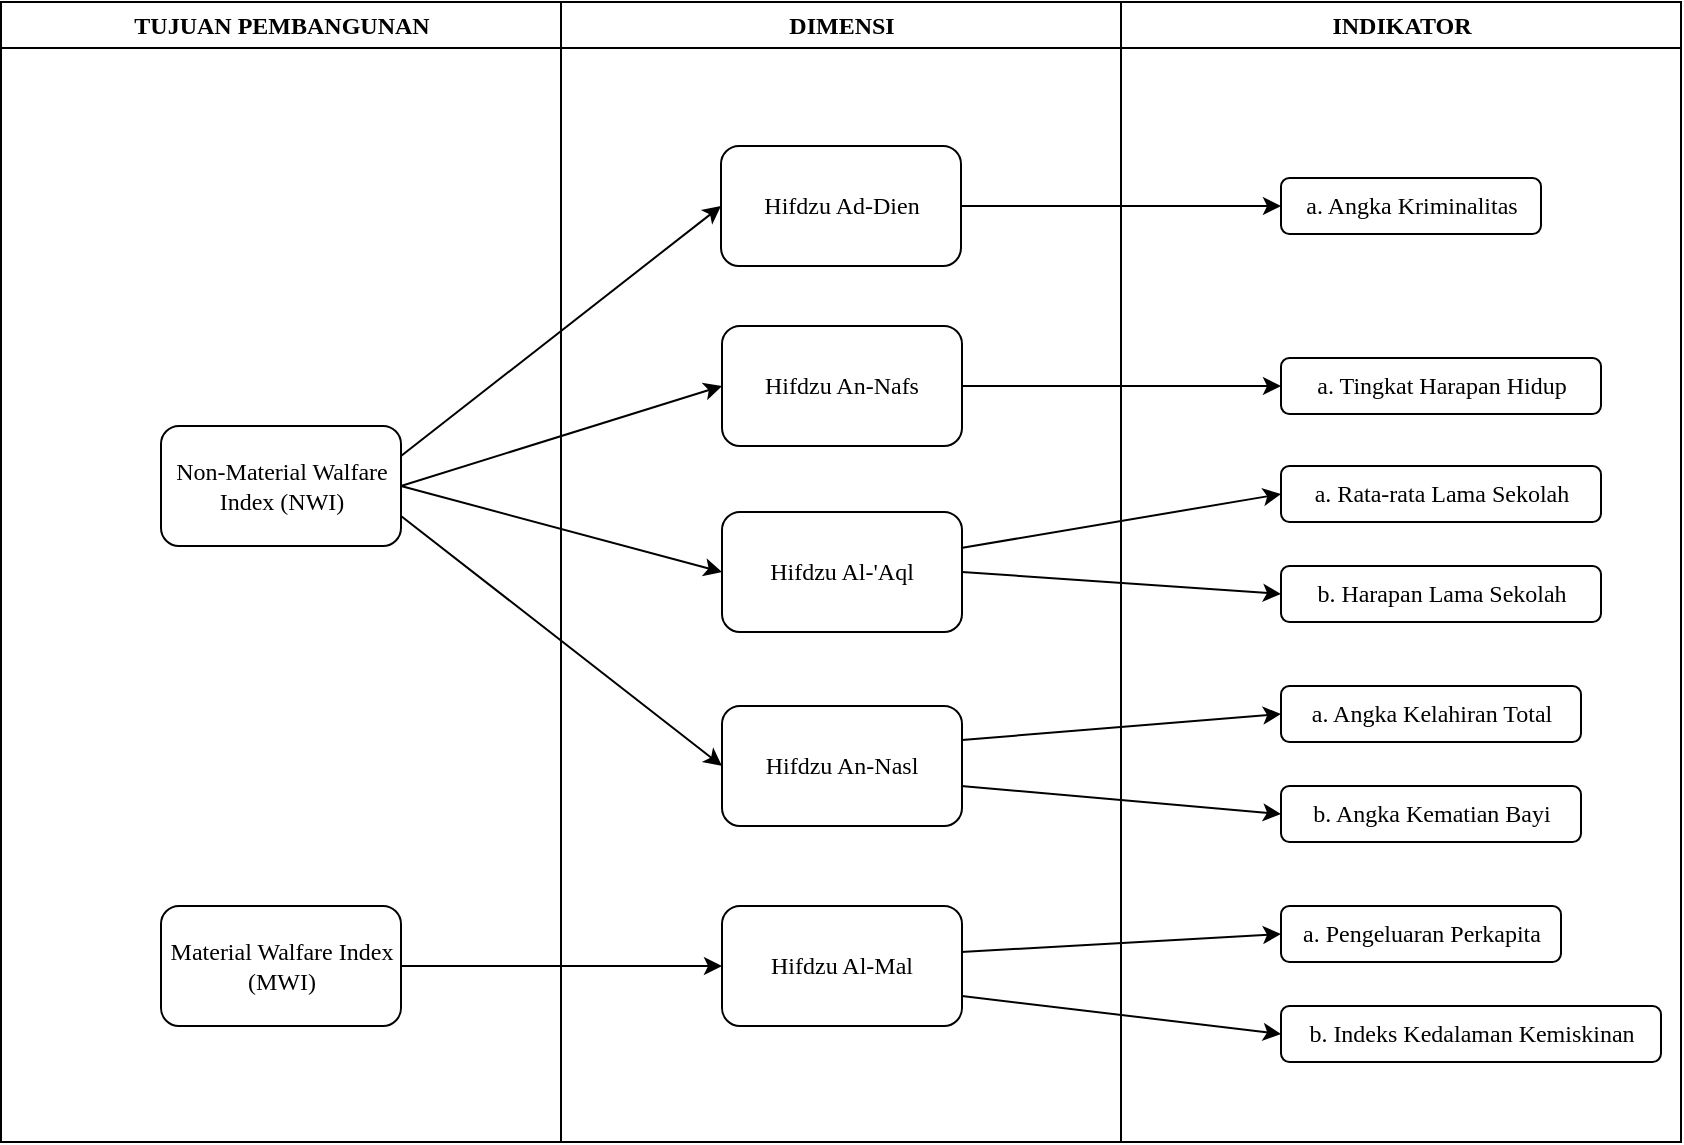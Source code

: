 <mxfile version="22.0.8" type="github">
  <diagram name="Page-1" id="e7e014a7-5840-1c2e-5031-d8a46d1fe8dd">
    <mxGraphModel dx="984" dy="717" grid="1" gridSize="10" guides="1" tooltips="1" connect="1" arrows="1" fold="1" page="1" pageScale="1" pageWidth="1169" pageHeight="826" background="none" math="0" shadow="0">
      <root>
        <mxCell id="0" />
        <mxCell id="1" parent="0" />
        <mxCell id="2" value="TUJUAN PEMBANGUNAN" style="swimlane;whiteSpace=wrap;fontFamily=Times New Roman;" parent="1" vertex="1">
          <mxGeometry x="164.5" y="128" width="280" height="570" as="geometry" />
        </mxCell>
        <mxCell id="xBmQiKA9AxGT95Z6wyaj-41" value="Non-Material Walfare Index (NWI)" style="rounded=1;whiteSpace=wrap;html=1;fontFamily=Times New Roman;" vertex="1" parent="2">
          <mxGeometry x="80" y="212" width="120" height="60" as="geometry" />
        </mxCell>
        <mxCell id="xBmQiKA9AxGT95Z6wyaj-42" value="Material Walfare Index (MWI)" style="rounded=1;whiteSpace=wrap;html=1;fontFamily=Times New Roman;" vertex="1" parent="2">
          <mxGeometry x="80" y="452" width="120" height="60" as="geometry" />
        </mxCell>
        <mxCell id="3" value="DIMENSI" style="swimlane;whiteSpace=wrap;fontFamily=Times New Roman;" parent="1" vertex="1">
          <mxGeometry x="444.5" y="128" width="280" height="570" as="geometry" />
        </mxCell>
        <mxCell id="xBmQiKA9AxGT95Z6wyaj-43" value="Hifdzu Ad-Dien" style="rounded=1;whiteSpace=wrap;html=1;fontFamily=Times New Roman;" vertex="1" parent="3">
          <mxGeometry x="80" y="72" width="120" height="60" as="geometry" />
        </mxCell>
        <mxCell id="xBmQiKA9AxGT95Z6wyaj-45" value="Hifdzu An-Nafs" style="rounded=1;whiteSpace=wrap;html=1;fontFamily=Times New Roman;" vertex="1" parent="3">
          <mxGeometry x="80.5" y="162" width="120" height="60" as="geometry" />
        </mxCell>
        <mxCell id="xBmQiKA9AxGT95Z6wyaj-46" value="Hifdzu Al-&#39;Aql" style="rounded=1;whiteSpace=wrap;html=1;fontFamily=Times New Roman;" vertex="1" parent="3">
          <mxGeometry x="80.5" y="255" width="120" height="60" as="geometry" />
        </mxCell>
        <mxCell id="xBmQiKA9AxGT95Z6wyaj-44" value="Hifdzu An-Nasl" style="rounded=1;whiteSpace=wrap;html=1;fontFamily=Times New Roman;" vertex="1" parent="3">
          <mxGeometry x="80.5" y="352" width="120" height="60" as="geometry" />
        </mxCell>
        <mxCell id="xBmQiKA9AxGT95Z6wyaj-47" value="Hifdzu Al-Mal" style="rounded=1;whiteSpace=wrap;html=1;fontFamily=Times New Roman;" vertex="1" parent="3">
          <mxGeometry x="80.5" y="452" width="120" height="60" as="geometry" />
        </mxCell>
        <mxCell id="xBmQiKA9AxGT95Z6wyaj-64" value="" style="endArrow=classic;html=1;rounded=0;exitX=1;exitY=0.25;exitDx=0;exitDy=0;entryX=0;entryY=0.5;entryDx=0;entryDy=0;fontFamily=Times New Roman;" edge="1" parent="3" target="xBmQiKA9AxGT95Z6wyaj-53">
          <mxGeometry width="50" height="50" relative="1" as="geometry">
            <mxPoint x="200" y="273" as="sourcePoint" />
            <mxPoint x="360" y="262" as="targetPoint" />
          </mxGeometry>
        </mxCell>
        <mxCell id="xBmQiKA9AxGT95Z6wyaj-67" value="" style="endArrow=classic;html=1;rounded=0;exitX=1;exitY=0.25;exitDx=0;exitDy=0;entryX=0;entryY=0.5;entryDx=0;entryDy=0;fontFamily=Times New Roman;" edge="1" parent="3" target="xBmQiKA9AxGT95Z6wyaj-55">
          <mxGeometry width="50" height="50" relative="1" as="geometry">
            <mxPoint x="200.5" y="369" as="sourcePoint" />
            <mxPoint x="360.5" y="342" as="targetPoint" />
          </mxGeometry>
        </mxCell>
        <mxCell id="xBmQiKA9AxGT95Z6wyaj-68" value="" style="endArrow=classic;html=1;rounded=0;exitX=1;exitY=0.5;exitDx=0;exitDy=0;entryX=0;entryY=0.5;entryDx=0;entryDy=0;fontFamily=Times New Roman;" edge="1" parent="3" target="xBmQiKA9AxGT95Z6wyaj-56">
          <mxGeometry width="50" height="50" relative="1" as="geometry">
            <mxPoint x="200" y="392" as="sourcePoint" />
            <mxPoint x="360" y="403" as="targetPoint" />
          </mxGeometry>
        </mxCell>
        <mxCell id="xBmQiKA9AxGT95Z6wyaj-69" value="" style="endArrow=classic;html=1;rounded=0;exitX=1;exitY=0.25;exitDx=0;exitDy=0;entryX=0;entryY=0.5;entryDx=0;entryDy=0;fontFamily=Times New Roman;" edge="1" parent="3" target="xBmQiKA9AxGT95Z6wyaj-59">
          <mxGeometry width="50" height="50" relative="1" as="geometry">
            <mxPoint x="200" y="475" as="sourcePoint" />
            <mxPoint x="359.5" y="462" as="targetPoint" />
          </mxGeometry>
        </mxCell>
        <mxCell id="4" value="INDIKATOR" style="swimlane;whiteSpace=wrap;fontFamily=Times New Roman;" parent="1" vertex="1">
          <mxGeometry x="724.5" y="128" width="280" height="570" as="geometry" />
        </mxCell>
        <mxCell id="xBmQiKA9AxGT95Z6wyaj-51" value="a. Tingkat Harapan Hidup" style="rounded=1;whiteSpace=wrap;html=1;fontFamily=Times New Roman;" vertex="1" parent="4">
          <mxGeometry x="80" y="178" width="160" height="28" as="geometry" />
        </mxCell>
        <mxCell id="xBmQiKA9AxGT95Z6wyaj-52" value="a. Angka Kriminalitas" style="rounded=1;whiteSpace=wrap;html=1;fontFamily=Times New Roman;" vertex="1" parent="4">
          <mxGeometry x="80" y="88" width="130" height="28" as="geometry" />
        </mxCell>
        <mxCell id="xBmQiKA9AxGT95Z6wyaj-53" value="a. Rata-rata Lama Sekolah" style="rounded=1;whiteSpace=wrap;html=1;fontFamily=Times New Roman;" vertex="1" parent="4">
          <mxGeometry x="80" y="232" width="160" height="28" as="geometry" />
        </mxCell>
        <mxCell id="xBmQiKA9AxGT95Z6wyaj-54" value="b. Harapan Lama Sekolah" style="rounded=1;whiteSpace=wrap;html=1;fontFamily=Times New Roman;" vertex="1" parent="4">
          <mxGeometry x="80" y="282" width="160" height="28" as="geometry" />
        </mxCell>
        <mxCell id="xBmQiKA9AxGT95Z6wyaj-55" value="a. Angka Kelahiran Total" style="rounded=1;whiteSpace=wrap;html=1;fontFamily=Times New Roman;" vertex="1" parent="4">
          <mxGeometry x="80" y="342" width="150" height="28" as="geometry" />
        </mxCell>
        <mxCell id="xBmQiKA9AxGT95Z6wyaj-56" value="b. Angka Kematian Bayi" style="rounded=1;whiteSpace=wrap;html=1;fontFamily=Times New Roman;" vertex="1" parent="4">
          <mxGeometry x="80" y="392" width="150" height="28" as="geometry" />
        </mxCell>
        <mxCell id="xBmQiKA9AxGT95Z6wyaj-57" value="b. Indeks Kedalaman Kemiskinan" style="rounded=1;whiteSpace=wrap;html=1;fontFamily=Times New Roman;" vertex="1" parent="4">
          <mxGeometry x="80" y="502" width="190" height="28" as="geometry" />
        </mxCell>
        <mxCell id="xBmQiKA9AxGT95Z6wyaj-59" value="a. Pengeluaran Perkapita" style="rounded=1;whiteSpace=wrap;html=1;fontFamily=Times New Roman;" vertex="1" parent="4">
          <mxGeometry x="80" y="452" width="140" height="28" as="geometry" />
        </mxCell>
        <mxCell id="xBmQiKA9AxGT95Z6wyaj-62" value="" style="endArrow=classic;html=1;rounded=0;exitX=1;exitY=0.5;exitDx=0;exitDy=0;entryX=0;entryY=0.5;entryDx=0;entryDy=0;fontFamily=Times New Roman;" edge="1" parent="1" source="xBmQiKA9AxGT95Z6wyaj-43" target="xBmQiKA9AxGT95Z6wyaj-52">
          <mxGeometry width="50" height="50" relative="1" as="geometry">
            <mxPoint x="655" y="215" as="sourcePoint" />
            <mxPoint x="815" y="204" as="targetPoint" />
          </mxGeometry>
        </mxCell>
        <mxCell id="xBmQiKA9AxGT95Z6wyaj-63" value="" style="endArrow=classic;html=1;rounded=0;exitX=1;exitY=0.5;exitDx=0;exitDy=0;entryX=0;entryY=0.5;entryDx=0;entryDy=0;fontFamily=Times New Roman;" edge="1" parent="1" source="xBmQiKA9AxGT95Z6wyaj-45" target="xBmQiKA9AxGT95Z6wyaj-51">
          <mxGeometry width="50" height="50" relative="1" as="geometry">
            <mxPoint x="655" y="239" as="sourcePoint" />
            <mxPoint x="815" y="264" as="targetPoint" />
          </mxGeometry>
        </mxCell>
        <mxCell id="xBmQiKA9AxGT95Z6wyaj-65" value="" style="endArrow=classic;html=1;rounded=0;exitX=1;exitY=0.5;exitDx=0;exitDy=0;entryX=0;entryY=0.5;entryDx=0;entryDy=0;fontFamily=Times New Roman;" edge="1" parent="1" source="xBmQiKA9AxGT95Z6wyaj-46" target="xBmQiKA9AxGT95Z6wyaj-54">
          <mxGeometry width="50" height="50" relative="1" as="geometry">
            <mxPoint x="655" y="330" as="sourcePoint" />
            <mxPoint x="815" y="330" as="targetPoint" />
          </mxGeometry>
        </mxCell>
        <mxCell id="xBmQiKA9AxGT95Z6wyaj-70" value="" style="endArrow=classic;html=1;rounded=0;entryX=0;entryY=0.5;entryDx=0;entryDy=0;exitX=1;exitY=0.75;exitDx=0;exitDy=0;fontFamily=Times New Roman;" edge="1" parent="1" source="xBmQiKA9AxGT95Z6wyaj-47" target="xBmQiKA9AxGT95Z6wyaj-57">
          <mxGeometry width="50" height="50" relative="1" as="geometry">
            <mxPoint x="650" y="614" as="sourcePoint" />
            <mxPoint x="814.5" y="584" as="targetPoint" />
          </mxGeometry>
        </mxCell>
        <mxCell id="xBmQiKA9AxGT95Z6wyaj-72" value="" style="endArrow=classic;html=1;rounded=0;entryX=0;entryY=0.5;entryDx=0;entryDy=0;exitX=1;exitY=0.5;exitDx=0;exitDy=0;fontFamily=Times New Roman;" edge="1" parent="1" source="xBmQiKA9AxGT95Z6wyaj-42" target="xBmQiKA9AxGT95Z6wyaj-47">
          <mxGeometry width="50" height="50" relative="1" as="geometry">
            <mxPoint x="655" y="635" as="sourcePoint" />
            <mxPoint x="815" y="654" as="targetPoint" />
          </mxGeometry>
        </mxCell>
        <mxCell id="xBmQiKA9AxGT95Z6wyaj-73" value="" style="endArrow=classic;html=1;rounded=0;entryX=0;entryY=0.5;entryDx=0;entryDy=0;exitX=1;exitY=0.25;exitDx=0;exitDy=0;fontFamily=Times New Roman;" edge="1" parent="1" source="xBmQiKA9AxGT95Z6wyaj-41" target="xBmQiKA9AxGT95Z6wyaj-43">
          <mxGeometry width="50" height="50" relative="1" as="geometry">
            <mxPoint x="375" y="620" as="sourcePoint" />
            <mxPoint x="535" y="620" as="targetPoint" />
          </mxGeometry>
        </mxCell>
        <mxCell id="xBmQiKA9AxGT95Z6wyaj-74" value="" style="endArrow=classic;html=1;rounded=0;entryX=0;entryY=0.5;entryDx=0;entryDy=0;exitX=1;exitY=0.5;exitDx=0;exitDy=0;fontFamily=Times New Roman;" edge="1" parent="1" source="xBmQiKA9AxGT95Z6wyaj-41" target="xBmQiKA9AxGT95Z6wyaj-45">
          <mxGeometry width="50" height="50" relative="1" as="geometry">
            <mxPoint x="375" y="365" as="sourcePoint" />
            <mxPoint x="535" y="230" as="targetPoint" />
          </mxGeometry>
        </mxCell>
        <mxCell id="xBmQiKA9AxGT95Z6wyaj-75" value="" style="endArrow=classic;html=1;rounded=0;entryX=0;entryY=0.5;entryDx=0;entryDy=0;exitX=1;exitY=0.5;exitDx=0;exitDy=0;fontFamily=Times New Roman;" edge="1" parent="1" source="xBmQiKA9AxGT95Z6wyaj-41" target="xBmQiKA9AxGT95Z6wyaj-46">
          <mxGeometry width="50" height="50" relative="1" as="geometry">
            <mxPoint x="370" y="380" as="sourcePoint" />
            <mxPoint x="545" y="240" as="targetPoint" />
          </mxGeometry>
        </mxCell>
        <mxCell id="xBmQiKA9AxGT95Z6wyaj-86" value="" style="endArrow=classic;html=1;rounded=0;entryX=0;entryY=0.5;entryDx=0;entryDy=0;exitX=1;exitY=0.75;exitDx=0;exitDy=0;fontFamily=Times New Roman;" edge="1" parent="1" source="xBmQiKA9AxGT95Z6wyaj-41" target="xBmQiKA9AxGT95Z6wyaj-44">
          <mxGeometry width="50" height="50" relative="1" as="geometry">
            <mxPoint x="375" y="380" as="sourcePoint" />
            <mxPoint x="535" y="423" as="targetPoint" />
          </mxGeometry>
        </mxCell>
      </root>
    </mxGraphModel>
  </diagram>
</mxfile>
